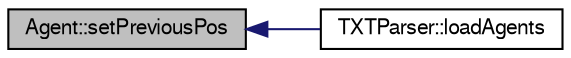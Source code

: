digraph "Agent::setPreviousPos"
{
  edge [fontname="FreeSans",fontsize="10",labelfontname="FreeSans",labelfontsize="10"];
  node [fontname="FreeSans",fontsize="10",shape=record];
  rankdir="LR";
  Node1 [label="Agent::setPreviousPos",height=0.2,width=0.4,color="black", fillcolor="grey75", style="filled" fontcolor="black"];
  Node1 -> Node2 [dir="back",color="midnightblue",fontsize="10",style="solid",fontname="FreeSans"];
  Node2 [label="TXTParser::loadAgents",height=0.2,width=0.4,color="black", fillcolor="white", style="filled",URL="$class_t_x_t_parser.html#a64f463ea8e1cdbdfff49a4003108dd19",tooltip="Load agents from a .txt file. "];
}
